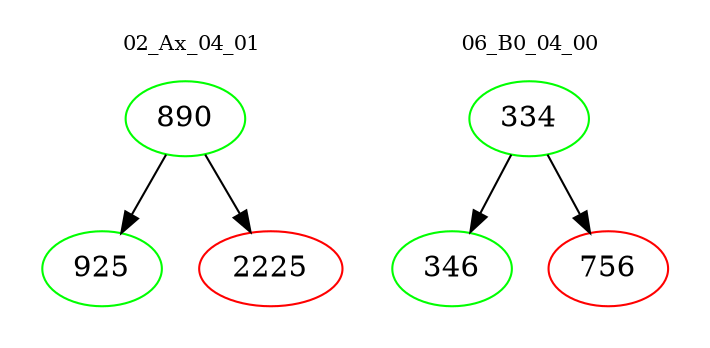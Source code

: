 digraph{
subgraph cluster_0 {
color = white
label = "02_Ax_04_01";
fontsize=10;
T0_890 [label="890", color="green"]
T0_890 -> T0_925 [color="black"]
T0_925 [label="925", color="green"]
T0_890 -> T0_2225 [color="black"]
T0_2225 [label="2225", color="red"]
}
subgraph cluster_1 {
color = white
label = "06_B0_04_00";
fontsize=10;
T1_334 [label="334", color="green"]
T1_334 -> T1_346 [color="black"]
T1_346 [label="346", color="green"]
T1_334 -> T1_756 [color="black"]
T1_756 [label="756", color="red"]
}
}
